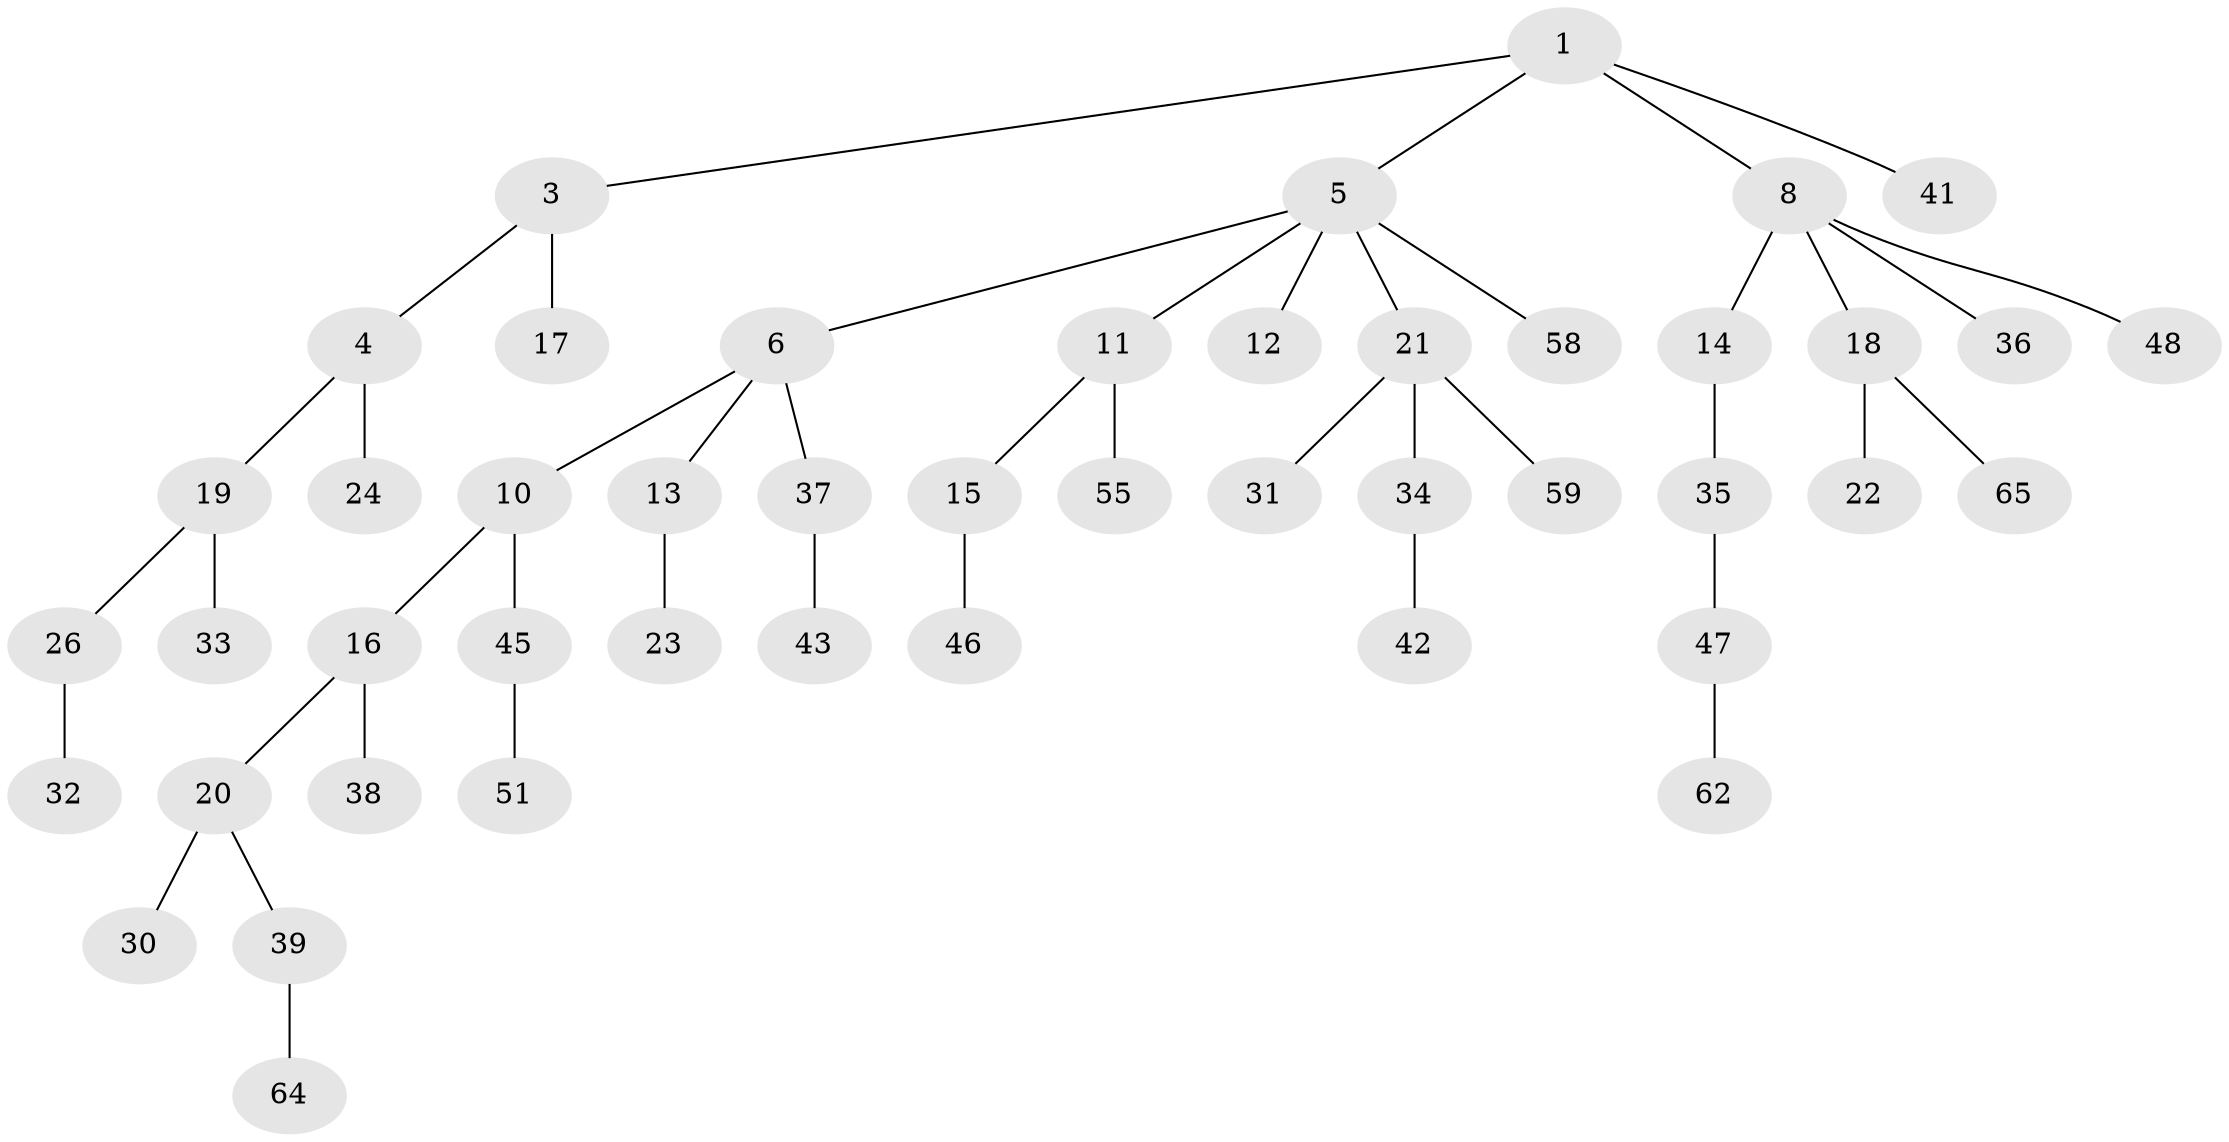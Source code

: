 // Generated by graph-tools (version 1.1) at 2025/24/03/03/25 07:24:07]
// undirected, 46 vertices, 45 edges
graph export_dot {
graph [start="1"]
  node [color=gray90,style=filled];
  1 [super="+2"];
  3 [super="+52"];
  4 [super="+9"];
  5 [super="+29"];
  6 [super="+7"];
  8 [super="+61"];
  10;
  11;
  12;
  13;
  14;
  15 [super="+27"];
  16 [super="+28"];
  17;
  18 [super="+54"];
  19 [super="+57"];
  20;
  21 [super="+25"];
  22;
  23 [super="+49"];
  24;
  26;
  30;
  31;
  32;
  33;
  34 [super="+40"];
  35 [super="+56"];
  36 [super="+63"];
  37 [super="+44"];
  38;
  39;
  41;
  42;
  43;
  45 [super="+50"];
  46 [super="+53"];
  47;
  48;
  51 [super="+60"];
  55 [super="+66"];
  58;
  59;
  62;
  64;
  65 [super="+67"];
  1 -- 8;
  1 -- 3;
  1 -- 5;
  1 -- 41;
  3 -- 4;
  3 -- 17;
  4 -- 19;
  4 -- 24;
  5 -- 6;
  5 -- 11;
  5 -- 12;
  5 -- 21;
  5 -- 58;
  6 -- 10;
  6 -- 37;
  6 -- 13;
  8 -- 14;
  8 -- 18;
  8 -- 36;
  8 -- 48;
  10 -- 16;
  10 -- 45;
  11 -- 15;
  11 -- 55;
  13 -- 23;
  14 -- 35;
  15 -- 46;
  16 -- 20;
  16 -- 38;
  18 -- 22;
  18 -- 65;
  19 -- 26;
  19 -- 33;
  20 -- 30;
  20 -- 39;
  21 -- 59;
  21 -- 34;
  21 -- 31;
  26 -- 32;
  34 -- 42;
  35 -- 47;
  37 -- 43;
  39 -- 64;
  45 -- 51;
  47 -- 62;
}
